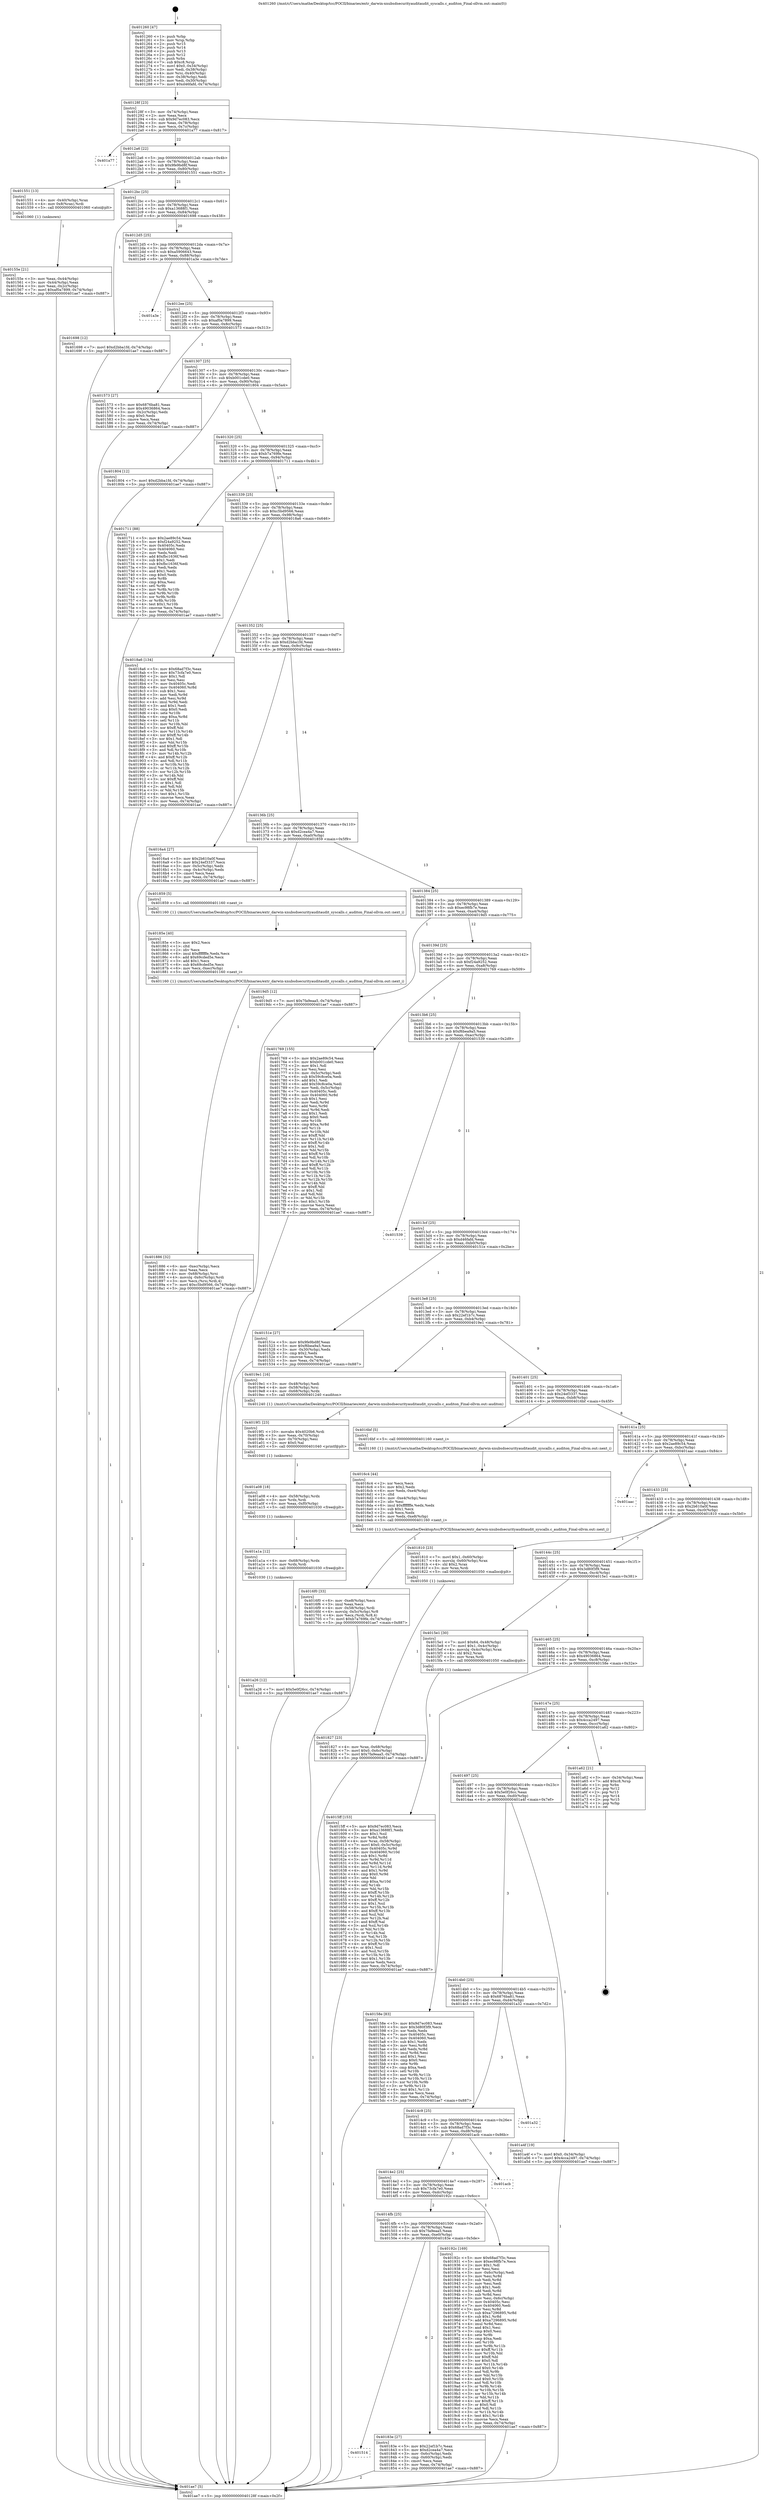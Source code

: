 digraph "0x401260" {
  label = "0x401260 (/mnt/c/Users/mathe/Desktop/tcc/POCII/binaries/extr_darwin-xnubsdsecurityauditaudit_syscalls.c_auditon_Final-ollvm.out::main(0))"
  labelloc = "t"
  node[shape=record]

  Entry [label="",width=0.3,height=0.3,shape=circle,fillcolor=black,style=filled]
  "0x40128f" [label="{
     0x40128f [23]\l
     | [instrs]\l
     &nbsp;&nbsp;0x40128f \<+3\>: mov -0x74(%rbp),%eax\l
     &nbsp;&nbsp;0x401292 \<+2\>: mov %eax,%ecx\l
     &nbsp;&nbsp;0x401294 \<+6\>: sub $0x9d7ec083,%ecx\l
     &nbsp;&nbsp;0x40129a \<+3\>: mov %eax,-0x78(%rbp)\l
     &nbsp;&nbsp;0x40129d \<+3\>: mov %ecx,-0x7c(%rbp)\l
     &nbsp;&nbsp;0x4012a0 \<+6\>: je 0000000000401a77 \<main+0x817\>\l
  }"]
  "0x401a77" [label="{
     0x401a77\l
  }", style=dashed]
  "0x4012a6" [label="{
     0x4012a6 [22]\l
     | [instrs]\l
     &nbsp;&nbsp;0x4012a6 \<+5\>: jmp 00000000004012ab \<main+0x4b\>\l
     &nbsp;&nbsp;0x4012ab \<+3\>: mov -0x78(%rbp),%eax\l
     &nbsp;&nbsp;0x4012ae \<+5\>: sub $0x9fe9bd8f,%eax\l
     &nbsp;&nbsp;0x4012b3 \<+3\>: mov %eax,-0x80(%rbp)\l
     &nbsp;&nbsp;0x4012b6 \<+6\>: je 0000000000401551 \<main+0x2f1\>\l
  }"]
  Exit [label="",width=0.3,height=0.3,shape=circle,fillcolor=black,style=filled,peripheries=2]
  "0x401551" [label="{
     0x401551 [13]\l
     | [instrs]\l
     &nbsp;&nbsp;0x401551 \<+4\>: mov -0x40(%rbp),%rax\l
     &nbsp;&nbsp;0x401555 \<+4\>: mov 0x8(%rax),%rdi\l
     &nbsp;&nbsp;0x401559 \<+5\>: call 0000000000401060 \<atoi@plt\>\l
     | [calls]\l
     &nbsp;&nbsp;0x401060 \{1\} (unknown)\l
  }"]
  "0x4012bc" [label="{
     0x4012bc [25]\l
     | [instrs]\l
     &nbsp;&nbsp;0x4012bc \<+5\>: jmp 00000000004012c1 \<main+0x61\>\l
     &nbsp;&nbsp;0x4012c1 \<+3\>: mov -0x78(%rbp),%eax\l
     &nbsp;&nbsp;0x4012c4 \<+5\>: sub $0xa13688f1,%eax\l
     &nbsp;&nbsp;0x4012c9 \<+6\>: mov %eax,-0x84(%rbp)\l
     &nbsp;&nbsp;0x4012cf \<+6\>: je 0000000000401698 \<main+0x438\>\l
  }"]
  "0x401a26" [label="{
     0x401a26 [12]\l
     | [instrs]\l
     &nbsp;&nbsp;0x401a26 \<+7\>: movl $0x5e0f26cc,-0x74(%rbp)\l
     &nbsp;&nbsp;0x401a2d \<+5\>: jmp 0000000000401ae7 \<main+0x887\>\l
  }"]
  "0x401698" [label="{
     0x401698 [12]\l
     | [instrs]\l
     &nbsp;&nbsp;0x401698 \<+7\>: movl $0xd2bba1fd,-0x74(%rbp)\l
     &nbsp;&nbsp;0x40169f \<+5\>: jmp 0000000000401ae7 \<main+0x887\>\l
  }"]
  "0x4012d5" [label="{
     0x4012d5 [25]\l
     | [instrs]\l
     &nbsp;&nbsp;0x4012d5 \<+5\>: jmp 00000000004012da \<main+0x7a\>\l
     &nbsp;&nbsp;0x4012da \<+3\>: mov -0x78(%rbp),%eax\l
     &nbsp;&nbsp;0x4012dd \<+5\>: sub $0xa5906643,%eax\l
     &nbsp;&nbsp;0x4012e2 \<+6\>: mov %eax,-0x88(%rbp)\l
     &nbsp;&nbsp;0x4012e8 \<+6\>: je 0000000000401a3e \<main+0x7de\>\l
  }"]
  "0x401a1a" [label="{
     0x401a1a [12]\l
     | [instrs]\l
     &nbsp;&nbsp;0x401a1a \<+4\>: mov -0x68(%rbp),%rdx\l
     &nbsp;&nbsp;0x401a1e \<+3\>: mov %rdx,%rdi\l
     &nbsp;&nbsp;0x401a21 \<+5\>: call 0000000000401030 \<free@plt\>\l
     | [calls]\l
     &nbsp;&nbsp;0x401030 \{1\} (unknown)\l
  }"]
  "0x401a3e" [label="{
     0x401a3e\l
  }", style=dashed]
  "0x4012ee" [label="{
     0x4012ee [25]\l
     | [instrs]\l
     &nbsp;&nbsp;0x4012ee \<+5\>: jmp 00000000004012f3 \<main+0x93\>\l
     &nbsp;&nbsp;0x4012f3 \<+3\>: mov -0x78(%rbp),%eax\l
     &nbsp;&nbsp;0x4012f6 \<+5\>: sub $0xaf0a7899,%eax\l
     &nbsp;&nbsp;0x4012fb \<+6\>: mov %eax,-0x8c(%rbp)\l
     &nbsp;&nbsp;0x401301 \<+6\>: je 0000000000401573 \<main+0x313\>\l
  }"]
  "0x401a08" [label="{
     0x401a08 [18]\l
     | [instrs]\l
     &nbsp;&nbsp;0x401a08 \<+4\>: mov -0x58(%rbp),%rdx\l
     &nbsp;&nbsp;0x401a0c \<+3\>: mov %rdx,%rdi\l
     &nbsp;&nbsp;0x401a0f \<+6\>: mov %eax,-0xf0(%rbp)\l
     &nbsp;&nbsp;0x401a15 \<+5\>: call 0000000000401030 \<free@plt\>\l
     | [calls]\l
     &nbsp;&nbsp;0x401030 \{1\} (unknown)\l
  }"]
  "0x401573" [label="{
     0x401573 [27]\l
     | [instrs]\l
     &nbsp;&nbsp;0x401573 \<+5\>: mov $0x6876ba81,%eax\l
     &nbsp;&nbsp;0x401578 \<+5\>: mov $0x49036864,%ecx\l
     &nbsp;&nbsp;0x40157d \<+3\>: mov -0x2c(%rbp),%edx\l
     &nbsp;&nbsp;0x401580 \<+3\>: cmp $0x0,%edx\l
     &nbsp;&nbsp;0x401583 \<+3\>: cmove %ecx,%eax\l
     &nbsp;&nbsp;0x401586 \<+3\>: mov %eax,-0x74(%rbp)\l
     &nbsp;&nbsp;0x401589 \<+5\>: jmp 0000000000401ae7 \<main+0x887\>\l
  }"]
  "0x401307" [label="{
     0x401307 [25]\l
     | [instrs]\l
     &nbsp;&nbsp;0x401307 \<+5\>: jmp 000000000040130c \<main+0xac\>\l
     &nbsp;&nbsp;0x40130c \<+3\>: mov -0x78(%rbp),%eax\l
     &nbsp;&nbsp;0x40130f \<+5\>: sub $0xb001cde0,%eax\l
     &nbsp;&nbsp;0x401314 \<+6\>: mov %eax,-0x90(%rbp)\l
     &nbsp;&nbsp;0x40131a \<+6\>: je 0000000000401804 \<main+0x5a4\>\l
  }"]
  "0x4019f1" [label="{
     0x4019f1 [23]\l
     | [instrs]\l
     &nbsp;&nbsp;0x4019f1 \<+10\>: movabs $0x4020b6,%rdi\l
     &nbsp;&nbsp;0x4019fb \<+3\>: mov %eax,-0x70(%rbp)\l
     &nbsp;&nbsp;0x4019fe \<+3\>: mov -0x70(%rbp),%esi\l
     &nbsp;&nbsp;0x401a01 \<+2\>: mov $0x0,%al\l
     &nbsp;&nbsp;0x401a03 \<+5\>: call 0000000000401040 \<printf@plt\>\l
     | [calls]\l
     &nbsp;&nbsp;0x401040 \{1\} (unknown)\l
  }"]
  "0x401804" [label="{
     0x401804 [12]\l
     | [instrs]\l
     &nbsp;&nbsp;0x401804 \<+7\>: movl $0xd2bba1fd,-0x74(%rbp)\l
     &nbsp;&nbsp;0x40180b \<+5\>: jmp 0000000000401ae7 \<main+0x887\>\l
  }"]
  "0x401320" [label="{
     0x401320 [25]\l
     | [instrs]\l
     &nbsp;&nbsp;0x401320 \<+5\>: jmp 0000000000401325 \<main+0xc5\>\l
     &nbsp;&nbsp;0x401325 \<+3\>: mov -0x78(%rbp),%eax\l
     &nbsp;&nbsp;0x401328 \<+5\>: sub $0xb7a769fe,%eax\l
     &nbsp;&nbsp;0x40132d \<+6\>: mov %eax,-0x94(%rbp)\l
     &nbsp;&nbsp;0x401333 \<+6\>: je 0000000000401711 \<main+0x4b1\>\l
  }"]
  "0x401886" [label="{
     0x401886 [32]\l
     | [instrs]\l
     &nbsp;&nbsp;0x401886 \<+6\>: mov -0xec(%rbp),%ecx\l
     &nbsp;&nbsp;0x40188c \<+3\>: imul %eax,%ecx\l
     &nbsp;&nbsp;0x40188f \<+4\>: mov -0x68(%rbp),%rsi\l
     &nbsp;&nbsp;0x401893 \<+4\>: movslq -0x6c(%rbp),%rdi\l
     &nbsp;&nbsp;0x401897 \<+3\>: mov %ecx,(%rsi,%rdi,4)\l
     &nbsp;&nbsp;0x40189a \<+7\>: movl $0xc5bd9566,-0x74(%rbp)\l
     &nbsp;&nbsp;0x4018a1 \<+5\>: jmp 0000000000401ae7 \<main+0x887\>\l
  }"]
  "0x401711" [label="{
     0x401711 [88]\l
     | [instrs]\l
     &nbsp;&nbsp;0x401711 \<+5\>: mov $0x2ae89c54,%eax\l
     &nbsp;&nbsp;0x401716 \<+5\>: mov $0xf24a9252,%ecx\l
     &nbsp;&nbsp;0x40171b \<+7\>: mov 0x40405c,%edx\l
     &nbsp;&nbsp;0x401722 \<+7\>: mov 0x404060,%esi\l
     &nbsp;&nbsp;0x401729 \<+2\>: mov %edx,%edi\l
     &nbsp;&nbsp;0x40172b \<+6\>: add $0xfbc1636f,%edi\l
     &nbsp;&nbsp;0x401731 \<+3\>: sub $0x1,%edi\l
     &nbsp;&nbsp;0x401734 \<+6\>: sub $0xfbc1636f,%edi\l
     &nbsp;&nbsp;0x40173a \<+3\>: imul %edi,%edx\l
     &nbsp;&nbsp;0x40173d \<+3\>: and $0x1,%edx\l
     &nbsp;&nbsp;0x401740 \<+3\>: cmp $0x0,%edx\l
     &nbsp;&nbsp;0x401743 \<+4\>: sete %r8b\l
     &nbsp;&nbsp;0x401747 \<+3\>: cmp $0xa,%esi\l
     &nbsp;&nbsp;0x40174a \<+4\>: setl %r9b\l
     &nbsp;&nbsp;0x40174e \<+3\>: mov %r8b,%r10b\l
     &nbsp;&nbsp;0x401751 \<+3\>: and %r9b,%r10b\l
     &nbsp;&nbsp;0x401754 \<+3\>: xor %r9b,%r8b\l
     &nbsp;&nbsp;0x401757 \<+3\>: or %r8b,%r10b\l
     &nbsp;&nbsp;0x40175a \<+4\>: test $0x1,%r10b\l
     &nbsp;&nbsp;0x40175e \<+3\>: cmovne %ecx,%eax\l
     &nbsp;&nbsp;0x401761 \<+3\>: mov %eax,-0x74(%rbp)\l
     &nbsp;&nbsp;0x401764 \<+5\>: jmp 0000000000401ae7 \<main+0x887\>\l
  }"]
  "0x401339" [label="{
     0x401339 [25]\l
     | [instrs]\l
     &nbsp;&nbsp;0x401339 \<+5\>: jmp 000000000040133e \<main+0xde\>\l
     &nbsp;&nbsp;0x40133e \<+3\>: mov -0x78(%rbp),%eax\l
     &nbsp;&nbsp;0x401341 \<+5\>: sub $0xc5bd9566,%eax\l
     &nbsp;&nbsp;0x401346 \<+6\>: mov %eax,-0x98(%rbp)\l
     &nbsp;&nbsp;0x40134c \<+6\>: je 00000000004018a6 \<main+0x646\>\l
  }"]
  "0x40185e" [label="{
     0x40185e [40]\l
     | [instrs]\l
     &nbsp;&nbsp;0x40185e \<+5\>: mov $0x2,%ecx\l
     &nbsp;&nbsp;0x401863 \<+1\>: cltd\l
     &nbsp;&nbsp;0x401864 \<+2\>: idiv %ecx\l
     &nbsp;&nbsp;0x401866 \<+6\>: imul $0xfffffffe,%edx,%ecx\l
     &nbsp;&nbsp;0x40186c \<+6\>: add $0x69cded5e,%ecx\l
     &nbsp;&nbsp;0x401872 \<+3\>: add $0x1,%ecx\l
     &nbsp;&nbsp;0x401875 \<+6\>: sub $0x69cded5e,%ecx\l
     &nbsp;&nbsp;0x40187b \<+6\>: mov %ecx,-0xec(%rbp)\l
     &nbsp;&nbsp;0x401881 \<+5\>: call 0000000000401160 \<next_i\>\l
     | [calls]\l
     &nbsp;&nbsp;0x401160 \{1\} (/mnt/c/Users/mathe/Desktop/tcc/POCII/binaries/extr_darwin-xnubsdsecurityauditaudit_syscalls.c_auditon_Final-ollvm.out::next_i)\l
  }"]
  "0x4018a6" [label="{
     0x4018a6 [134]\l
     | [instrs]\l
     &nbsp;&nbsp;0x4018a6 \<+5\>: mov $0x68ad7f3c,%eax\l
     &nbsp;&nbsp;0x4018ab \<+5\>: mov $0x73cfa7e0,%ecx\l
     &nbsp;&nbsp;0x4018b0 \<+2\>: mov $0x1,%dl\l
     &nbsp;&nbsp;0x4018b2 \<+2\>: xor %esi,%esi\l
     &nbsp;&nbsp;0x4018b4 \<+7\>: mov 0x40405c,%edi\l
     &nbsp;&nbsp;0x4018bb \<+8\>: mov 0x404060,%r8d\l
     &nbsp;&nbsp;0x4018c3 \<+3\>: sub $0x1,%esi\l
     &nbsp;&nbsp;0x4018c6 \<+3\>: mov %edi,%r9d\l
     &nbsp;&nbsp;0x4018c9 \<+3\>: add %esi,%r9d\l
     &nbsp;&nbsp;0x4018cc \<+4\>: imul %r9d,%edi\l
     &nbsp;&nbsp;0x4018d0 \<+3\>: and $0x1,%edi\l
     &nbsp;&nbsp;0x4018d3 \<+3\>: cmp $0x0,%edi\l
     &nbsp;&nbsp;0x4018d6 \<+4\>: sete %r10b\l
     &nbsp;&nbsp;0x4018da \<+4\>: cmp $0xa,%r8d\l
     &nbsp;&nbsp;0x4018de \<+4\>: setl %r11b\l
     &nbsp;&nbsp;0x4018e2 \<+3\>: mov %r10b,%bl\l
     &nbsp;&nbsp;0x4018e5 \<+3\>: xor $0xff,%bl\l
     &nbsp;&nbsp;0x4018e8 \<+3\>: mov %r11b,%r14b\l
     &nbsp;&nbsp;0x4018eb \<+4\>: xor $0xff,%r14b\l
     &nbsp;&nbsp;0x4018ef \<+3\>: xor $0x1,%dl\l
     &nbsp;&nbsp;0x4018f2 \<+3\>: mov %bl,%r15b\l
     &nbsp;&nbsp;0x4018f5 \<+4\>: and $0xff,%r15b\l
     &nbsp;&nbsp;0x4018f9 \<+3\>: and %dl,%r10b\l
     &nbsp;&nbsp;0x4018fc \<+3\>: mov %r14b,%r12b\l
     &nbsp;&nbsp;0x4018ff \<+4\>: and $0xff,%r12b\l
     &nbsp;&nbsp;0x401903 \<+3\>: and %dl,%r11b\l
     &nbsp;&nbsp;0x401906 \<+3\>: or %r10b,%r15b\l
     &nbsp;&nbsp;0x401909 \<+3\>: or %r11b,%r12b\l
     &nbsp;&nbsp;0x40190c \<+3\>: xor %r12b,%r15b\l
     &nbsp;&nbsp;0x40190f \<+3\>: or %r14b,%bl\l
     &nbsp;&nbsp;0x401912 \<+3\>: xor $0xff,%bl\l
     &nbsp;&nbsp;0x401915 \<+3\>: or $0x1,%dl\l
     &nbsp;&nbsp;0x401918 \<+2\>: and %dl,%bl\l
     &nbsp;&nbsp;0x40191a \<+3\>: or %bl,%r15b\l
     &nbsp;&nbsp;0x40191d \<+4\>: test $0x1,%r15b\l
     &nbsp;&nbsp;0x401921 \<+3\>: cmovne %ecx,%eax\l
     &nbsp;&nbsp;0x401924 \<+3\>: mov %eax,-0x74(%rbp)\l
     &nbsp;&nbsp;0x401927 \<+5\>: jmp 0000000000401ae7 \<main+0x887\>\l
  }"]
  "0x401352" [label="{
     0x401352 [25]\l
     | [instrs]\l
     &nbsp;&nbsp;0x401352 \<+5\>: jmp 0000000000401357 \<main+0xf7\>\l
     &nbsp;&nbsp;0x401357 \<+3\>: mov -0x78(%rbp),%eax\l
     &nbsp;&nbsp;0x40135a \<+5\>: sub $0xd2bba1fd,%eax\l
     &nbsp;&nbsp;0x40135f \<+6\>: mov %eax,-0x9c(%rbp)\l
     &nbsp;&nbsp;0x401365 \<+6\>: je 00000000004016a4 \<main+0x444\>\l
  }"]
  "0x401514" [label="{
     0x401514\l
  }", style=dashed]
  "0x4016a4" [label="{
     0x4016a4 [27]\l
     | [instrs]\l
     &nbsp;&nbsp;0x4016a4 \<+5\>: mov $0x2b610a0f,%eax\l
     &nbsp;&nbsp;0x4016a9 \<+5\>: mov $0x24ef3337,%ecx\l
     &nbsp;&nbsp;0x4016ae \<+3\>: mov -0x5c(%rbp),%edx\l
     &nbsp;&nbsp;0x4016b1 \<+3\>: cmp -0x4c(%rbp),%edx\l
     &nbsp;&nbsp;0x4016b4 \<+3\>: cmovl %ecx,%eax\l
     &nbsp;&nbsp;0x4016b7 \<+3\>: mov %eax,-0x74(%rbp)\l
     &nbsp;&nbsp;0x4016ba \<+5\>: jmp 0000000000401ae7 \<main+0x887\>\l
  }"]
  "0x40136b" [label="{
     0x40136b [25]\l
     | [instrs]\l
     &nbsp;&nbsp;0x40136b \<+5\>: jmp 0000000000401370 \<main+0x110\>\l
     &nbsp;&nbsp;0x401370 \<+3\>: mov -0x78(%rbp),%eax\l
     &nbsp;&nbsp;0x401373 \<+5\>: sub $0xd2cea4a7,%eax\l
     &nbsp;&nbsp;0x401378 \<+6\>: mov %eax,-0xa0(%rbp)\l
     &nbsp;&nbsp;0x40137e \<+6\>: je 0000000000401859 \<main+0x5f9\>\l
  }"]
  "0x40183e" [label="{
     0x40183e [27]\l
     | [instrs]\l
     &nbsp;&nbsp;0x40183e \<+5\>: mov $0x22ef1b7c,%eax\l
     &nbsp;&nbsp;0x401843 \<+5\>: mov $0xd2cea4a7,%ecx\l
     &nbsp;&nbsp;0x401848 \<+3\>: mov -0x6c(%rbp),%edx\l
     &nbsp;&nbsp;0x40184b \<+3\>: cmp -0x60(%rbp),%edx\l
     &nbsp;&nbsp;0x40184e \<+3\>: cmovl %ecx,%eax\l
     &nbsp;&nbsp;0x401851 \<+3\>: mov %eax,-0x74(%rbp)\l
     &nbsp;&nbsp;0x401854 \<+5\>: jmp 0000000000401ae7 \<main+0x887\>\l
  }"]
  "0x401859" [label="{
     0x401859 [5]\l
     | [instrs]\l
     &nbsp;&nbsp;0x401859 \<+5\>: call 0000000000401160 \<next_i\>\l
     | [calls]\l
     &nbsp;&nbsp;0x401160 \{1\} (/mnt/c/Users/mathe/Desktop/tcc/POCII/binaries/extr_darwin-xnubsdsecurityauditaudit_syscalls.c_auditon_Final-ollvm.out::next_i)\l
  }"]
  "0x401384" [label="{
     0x401384 [25]\l
     | [instrs]\l
     &nbsp;&nbsp;0x401384 \<+5\>: jmp 0000000000401389 \<main+0x129\>\l
     &nbsp;&nbsp;0x401389 \<+3\>: mov -0x78(%rbp),%eax\l
     &nbsp;&nbsp;0x40138c \<+5\>: sub $0xec98fb7e,%eax\l
     &nbsp;&nbsp;0x401391 \<+6\>: mov %eax,-0xa4(%rbp)\l
     &nbsp;&nbsp;0x401397 \<+6\>: je 00000000004019d5 \<main+0x775\>\l
  }"]
  "0x4014fb" [label="{
     0x4014fb [25]\l
     | [instrs]\l
     &nbsp;&nbsp;0x4014fb \<+5\>: jmp 0000000000401500 \<main+0x2a0\>\l
     &nbsp;&nbsp;0x401500 \<+3\>: mov -0x78(%rbp),%eax\l
     &nbsp;&nbsp;0x401503 \<+5\>: sub $0x7fa9eaa5,%eax\l
     &nbsp;&nbsp;0x401508 \<+6\>: mov %eax,-0xe0(%rbp)\l
     &nbsp;&nbsp;0x40150e \<+6\>: je 000000000040183e \<main+0x5de\>\l
  }"]
  "0x4019d5" [label="{
     0x4019d5 [12]\l
     | [instrs]\l
     &nbsp;&nbsp;0x4019d5 \<+7\>: movl $0x7fa9eaa5,-0x74(%rbp)\l
     &nbsp;&nbsp;0x4019dc \<+5\>: jmp 0000000000401ae7 \<main+0x887\>\l
  }"]
  "0x40139d" [label="{
     0x40139d [25]\l
     | [instrs]\l
     &nbsp;&nbsp;0x40139d \<+5\>: jmp 00000000004013a2 \<main+0x142\>\l
     &nbsp;&nbsp;0x4013a2 \<+3\>: mov -0x78(%rbp),%eax\l
     &nbsp;&nbsp;0x4013a5 \<+5\>: sub $0xf24a9252,%eax\l
     &nbsp;&nbsp;0x4013aa \<+6\>: mov %eax,-0xa8(%rbp)\l
     &nbsp;&nbsp;0x4013b0 \<+6\>: je 0000000000401769 \<main+0x509\>\l
  }"]
  "0x40192c" [label="{
     0x40192c [169]\l
     | [instrs]\l
     &nbsp;&nbsp;0x40192c \<+5\>: mov $0x68ad7f3c,%eax\l
     &nbsp;&nbsp;0x401931 \<+5\>: mov $0xec98fb7e,%ecx\l
     &nbsp;&nbsp;0x401936 \<+2\>: mov $0x1,%dl\l
     &nbsp;&nbsp;0x401938 \<+2\>: xor %esi,%esi\l
     &nbsp;&nbsp;0x40193a \<+3\>: mov -0x6c(%rbp),%edi\l
     &nbsp;&nbsp;0x40193d \<+3\>: mov %esi,%r8d\l
     &nbsp;&nbsp;0x401940 \<+3\>: sub %edi,%r8d\l
     &nbsp;&nbsp;0x401943 \<+2\>: mov %esi,%edi\l
     &nbsp;&nbsp;0x401945 \<+3\>: sub $0x1,%edi\l
     &nbsp;&nbsp;0x401948 \<+3\>: add %edi,%r8d\l
     &nbsp;&nbsp;0x40194b \<+3\>: sub %r8d,%esi\l
     &nbsp;&nbsp;0x40194e \<+3\>: mov %esi,-0x6c(%rbp)\l
     &nbsp;&nbsp;0x401951 \<+7\>: mov 0x40405c,%esi\l
     &nbsp;&nbsp;0x401958 \<+7\>: mov 0x404060,%edi\l
     &nbsp;&nbsp;0x40195f \<+3\>: mov %esi,%r8d\l
     &nbsp;&nbsp;0x401962 \<+7\>: sub $0xa7296895,%r8d\l
     &nbsp;&nbsp;0x401969 \<+4\>: sub $0x1,%r8d\l
     &nbsp;&nbsp;0x40196d \<+7\>: add $0xa7296895,%r8d\l
     &nbsp;&nbsp;0x401974 \<+4\>: imul %r8d,%esi\l
     &nbsp;&nbsp;0x401978 \<+3\>: and $0x1,%esi\l
     &nbsp;&nbsp;0x40197b \<+3\>: cmp $0x0,%esi\l
     &nbsp;&nbsp;0x40197e \<+4\>: sete %r9b\l
     &nbsp;&nbsp;0x401982 \<+3\>: cmp $0xa,%edi\l
     &nbsp;&nbsp;0x401985 \<+4\>: setl %r10b\l
     &nbsp;&nbsp;0x401989 \<+3\>: mov %r9b,%r11b\l
     &nbsp;&nbsp;0x40198c \<+4\>: xor $0xff,%r11b\l
     &nbsp;&nbsp;0x401990 \<+3\>: mov %r10b,%bl\l
     &nbsp;&nbsp;0x401993 \<+3\>: xor $0xff,%bl\l
     &nbsp;&nbsp;0x401996 \<+3\>: xor $0x0,%dl\l
     &nbsp;&nbsp;0x401999 \<+3\>: mov %r11b,%r14b\l
     &nbsp;&nbsp;0x40199c \<+4\>: and $0x0,%r14b\l
     &nbsp;&nbsp;0x4019a0 \<+3\>: and %dl,%r9b\l
     &nbsp;&nbsp;0x4019a3 \<+3\>: mov %bl,%r15b\l
     &nbsp;&nbsp;0x4019a6 \<+4\>: and $0x0,%r15b\l
     &nbsp;&nbsp;0x4019aa \<+3\>: and %dl,%r10b\l
     &nbsp;&nbsp;0x4019ad \<+3\>: or %r9b,%r14b\l
     &nbsp;&nbsp;0x4019b0 \<+3\>: or %r10b,%r15b\l
     &nbsp;&nbsp;0x4019b3 \<+3\>: xor %r15b,%r14b\l
     &nbsp;&nbsp;0x4019b6 \<+3\>: or %bl,%r11b\l
     &nbsp;&nbsp;0x4019b9 \<+4\>: xor $0xff,%r11b\l
     &nbsp;&nbsp;0x4019bd \<+3\>: or $0x0,%dl\l
     &nbsp;&nbsp;0x4019c0 \<+3\>: and %dl,%r11b\l
     &nbsp;&nbsp;0x4019c3 \<+3\>: or %r11b,%r14b\l
     &nbsp;&nbsp;0x4019c6 \<+4\>: test $0x1,%r14b\l
     &nbsp;&nbsp;0x4019ca \<+3\>: cmovne %ecx,%eax\l
     &nbsp;&nbsp;0x4019cd \<+3\>: mov %eax,-0x74(%rbp)\l
     &nbsp;&nbsp;0x4019d0 \<+5\>: jmp 0000000000401ae7 \<main+0x887\>\l
  }"]
  "0x401769" [label="{
     0x401769 [155]\l
     | [instrs]\l
     &nbsp;&nbsp;0x401769 \<+5\>: mov $0x2ae89c54,%eax\l
     &nbsp;&nbsp;0x40176e \<+5\>: mov $0xb001cde0,%ecx\l
     &nbsp;&nbsp;0x401773 \<+2\>: mov $0x1,%dl\l
     &nbsp;&nbsp;0x401775 \<+2\>: xor %esi,%esi\l
     &nbsp;&nbsp;0x401777 \<+3\>: mov -0x5c(%rbp),%edi\l
     &nbsp;&nbsp;0x40177a \<+6\>: sub $0x59c8ce0a,%edi\l
     &nbsp;&nbsp;0x401780 \<+3\>: add $0x1,%edi\l
     &nbsp;&nbsp;0x401783 \<+6\>: add $0x59c8ce0a,%edi\l
     &nbsp;&nbsp;0x401789 \<+3\>: mov %edi,-0x5c(%rbp)\l
     &nbsp;&nbsp;0x40178c \<+7\>: mov 0x40405c,%edi\l
     &nbsp;&nbsp;0x401793 \<+8\>: mov 0x404060,%r8d\l
     &nbsp;&nbsp;0x40179b \<+3\>: sub $0x1,%esi\l
     &nbsp;&nbsp;0x40179e \<+3\>: mov %edi,%r9d\l
     &nbsp;&nbsp;0x4017a1 \<+3\>: add %esi,%r9d\l
     &nbsp;&nbsp;0x4017a4 \<+4\>: imul %r9d,%edi\l
     &nbsp;&nbsp;0x4017a8 \<+3\>: and $0x1,%edi\l
     &nbsp;&nbsp;0x4017ab \<+3\>: cmp $0x0,%edi\l
     &nbsp;&nbsp;0x4017ae \<+4\>: sete %r10b\l
     &nbsp;&nbsp;0x4017b2 \<+4\>: cmp $0xa,%r8d\l
     &nbsp;&nbsp;0x4017b6 \<+4\>: setl %r11b\l
     &nbsp;&nbsp;0x4017ba \<+3\>: mov %r10b,%bl\l
     &nbsp;&nbsp;0x4017bd \<+3\>: xor $0xff,%bl\l
     &nbsp;&nbsp;0x4017c0 \<+3\>: mov %r11b,%r14b\l
     &nbsp;&nbsp;0x4017c3 \<+4\>: xor $0xff,%r14b\l
     &nbsp;&nbsp;0x4017c7 \<+3\>: xor $0x1,%dl\l
     &nbsp;&nbsp;0x4017ca \<+3\>: mov %bl,%r15b\l
     &nbsp;&nbsp;0x4017cd \<+4\>: and $0xff,%r15b\l
     &nbsp;&nbsp;0x4017d1 \<+3\>: and %dl,%r10b\l
     &nbsp;&nbsp;0x4017d4 \<+3\>: mov %r14b,%r12b\l
     &nbsp;&nbsp;0x4017d7 \<+4\>: and $0xff,%r12b\l
     &nbsp;&nbsp;0x4017db \<+3\>: and %dl,%r11b\l
     &nbsp;&nbsp;0x4017de \<+3\>: or %r10b,%r15b\l
     &nbsp;&nbsp;0x4017e1 \<+3\>: or %r11b,%r12b\l
     &nbsp;&nbsp;0x4017e4 \<+3\>: xor %r12b,%r15b\l
     &nbsp;&nbsp;0x4017e7 \<+3\>: or %r14b,%bl\l
     &nbsp;&nbsp;0x4017ea \<+3\>: xor $0xff,%bl\l
     &nbsp;&nbsp;0x4017ed \<+3\>: or $0x1,%dl\l
     &nbsp;&nbsp;0x4017f0 \<+2\>: and %dl,%bl\l
     &nbsp;&nbsp;0x4017f2 \<+3\>: or %bl,%r15b\l
     &nbsp;&nbsp;0x4017f5 \<+4\>: test $0x1,%r15b\l
     &nbsp;&nbsp;0x4017f9 \<+3\>: cmovne %ecx,%eax\l
     &nbsp;&nbsp;0x4017fc \<+3\>: mov %eax,-0x74(%rbp)\l
     &nbsp;&nbsp;0x4017ff \<+5\>: jmp 0000000000401ae7 \<main+0x887\>\l
  }"]
  "0x4013b6" [label="{
     0x4013b6 [25]\l
     | [instrs]\l
     &nbsp;&nbsp;0x4013b6 \<+5\>: jmp 00000000004013bb \<main+0x15b\>\l
     &nbsp;&nbsp;0x4013bb \<+3\>: mov -0x78(%rbp),%eax\l
     &nbsp;&nbsp;0x4013be \<+5\>: sub $0xf6bea9a5,%eax\l
     &nbsp;&nbsp;0x4013c3 \<+6\>: mov %eax,-0xac(%rbp)\l
     &nbsp;&nbsp;0x4013c9 \<+6\>: je 0000000000401539 \<main+0x2d9\>\l
  }"]
  "0x4014e2" [label="{
     0x4014e2 [25]\l
     | [instrs]\l
     &nbsp;&nbsp;0x4014e2 \<+5\>: jmp 00000000004014e7 \<main+0x287\>\l
     &nbsp;&nbsp;0x4014e7 \<+3\>: mov -0x78(%rbp),%eax\l
     &nbsp;&nbsp;0x4014ea \<+5\>: sub $0x73cfa7e0,%eax\l
     &nbsp;&nbsp;0x4014ef \<+6\>: mov %eax,-0xdc(%rbp)\l
     &nbsp;&nbsp;0x4014f5 \<+6\>: je 000000000040192c \<main+0x6cc\>\l
  }"]
  "0x401539" [label="{
     0x401539\l
  }", style=dashed]
  "0x4013cf" [label="{
     0x4013cf [25]\l
     | [instrs]\l
     &nbsp;&nbsp;0x4013cf \<+5\>: jmp 00000000004013d4 \<main+0x174\>\l
     &nbsp;&nbsp;0x4013d4 \<+3\>: mov -0x78(%rbp),%eax\l
     &nbsp;&nbsp;0x4013d7 \<+5\>: sub $0xd46fafd,%eax\l
     &nbsp;&nbsp;0x4013dc \<+6\>: mov %eax,-0xb0(%rbp)\l
     &nbsp;&nbsp;0x4013e2 \<+6\>: je 000000000040151e \<main+0x2be\>\l
  }"]
  "0x401acb" [label="{
     0x401acb\l
  }", style=dashed]
  "0x40151e" [label="{
     0x40151e [27]\l
     | [instrs]\l
     &nbsp;&nbsp;0x40151e \<+5\>: mov $0x9fe9bd8f,%eax\l
     &nbsp;&nbsp;0x401523 \<+5\>: mov $0xf6bea9a5,%ecx\l
     &nbsp;&nbsp;0x401528 \<+3\>: mov -0x30(%rbp),%edx\l
     &nbsp;&nbsp;0x40152b \<+3\>: cmp $0x2,%edx\l
     &nbsp;&nbsp;0x40152e \<+3\>: cmovne %ecx,%eax\l
     &nbsp;&nbsp;0x401531 \<+3\>: mov %eax,-0x74(%rbp)\l
     &nbsp;&nbsp;0x401534 \<+5\>: jmp 0000000000401ae7 \<main+0x887\>\l
  }"]
  "0x4013e8" [label="{
     0x4013e8 [25]\l
     | [instrs]\l
     &nbsp;&nbsp;0x4013e8 \<+5\>: jmp 00000000004013ed \<main+0x18d\>\l
     &nbsp;&nbsp;0x4013ed \<+3\>: mov -0x78(%rbp),%eax\l
     &nbsp;&nbsp;0x4013f0 \<+5\>: sub $0x22ef1b7c,%eax\l
     &nbsp;&nbsp;0x4013f5 \<+6\>: mov %eax,-0xb4(%rbp)\l
     &nbsp;&nbsp;0x4013fb \<+6\>: je 00000000004019e1 \<main+0x781\>\l
  }"]
  "0x401ae7" [label="{
     0x401ae7 [5]\l
     | [instrs]\l
     &nbsp;&nbsp;0x401ae7 \<+5\>: jmp 000000000040128f \<main+0x2f\>\l
  }"]
  "0x401260" [label="{
     0x401260 [47]\l
     | [instrs]\l
     &nbsp;&nbsp;0x401260 \<+1\>: push %rbp\l
     &nbsp;&nbsp;0x401261 \<+3\>: mov %rsp,%rbp\l
     &nbsp;&nbsp;0x401264 \<+2\>: push %r15\l
     &nbsp;&nbsp;0x401266 \<+2\>: push %r14\l
     &nbsp;&nbsp;0x401268 \<+2\>: push %r13\l
     &nbsp;&nbsp;0x40126a \<+2\>: push %r12\l
     &nbsp;&nbsp;0x40126c \<+1\>: push %rbx\l
     &nbsp;&nbsp;0x40126d \<+7\>: sub $0xc8,%rsp\l
     &nbsp;&nbsp;0x401274 \<+7\>: movl $0x0,-0x34(%rbp)\l
     &nbsp;&nbsp;0x40127b \<+3\>: mov %edi,-0x38(%rbp)\l
     &nbsp;&nbsp;0x40127e \<+4\>: mov %rsi,-0x40(%rbp)\l
     &nbsp;&nbsp;0x401282 \<+3\>: mov -0x38(%rbp),%edi\l
     &nbsp;&nbsp;0x401285 \<+3\>: mov %edi,-0x30(%rbp)\l
     &nbsp;&nbsp;0x401288 \<+7\>: movl $0xd46fafd,-0x74(%rbp)\l
  }"]
  "0x40155e" [label="{
     0x40155e [21]\l
     | [instrs]\l
     &nbsp;&nbsp;0x40155e \<+3\>: mov %eax,-0x44(%rbp)\l
     &nbsp;&nbsp;0x401561 \<+3\>: mov -0x44(%rbp),%eax\l
     &nbsp;&nbsp;0x401564 \<+3\>: mov %eax,-0x2c(%rbp)\l
     &nbsp;&nbsp;0x401567 \<+7\>: movl $0xaf0a7899,-0x74(%rbp)\l
     &nbsp;&nbsp;0x40156e \<+5\>: jmp 0000000000401ae7 \<main+0x887\>\l
  }"]
  "0x4014c9" [label="{
     0x4014c9 [25]\l
     | [instrs]\l
     &nbsp;&nbsp;0x4014c9 \<+5\>: jmp 00000000004014ce \<main+0x26e\>\l
     &nbsp;&nbsp;0x4014ce \<+3\>: mov -0x78(%rbp),%eax\l
     &nbsp;&nbsp;0x4014d1 \<+5\>: sub $0x68ad7f3c,%eax\l
     &nbsp;&nbsp;0x4014d6 \<+6\>: mov %eax,-0xd8(%rbp)\l
     &nbsp;&nbsp;0x4014dc \<+6\>: je 0000000000401acb \<main+0x86b\>\l
  }"]
  "0x4019e1" [label="{
     0x4019e1 [16]\l
     | [instrs]\l
     &nbsp;&nbsp;0x4019e1 \<+3\>: mov -0x48(%rbp),%edi\l
     &nbsp;&nbsp;0x4019e4 \<+4\>: mov -0x58(%rbp),%rsi\l
     &nbsp;&nbsp;0x4019e8 \<+4\>: mov -0x68(%rbp),%rdx\l
     &nbsp;&nbsp;0x4019ec \<+5\>: call 0000000000401240 \<auditon\>\l
     | [calls]\l
     &nbsp;&nbsp;0x401240 \{1\} (/mnt/c/Users/mathe/Desktop/tcc/POCII/binaries/extr_darwin-xnubsdsecurityauditaudit_syscalls.c_auditon_Final-ollvm.out::auditon)\l
  }"]
  "0x401401" [label="{
     0x401401 [25]\l
     | [instrs]\l
     &nbsp;&nbsp;0x401401 \<+5\>: jmp 0000000000401406 \<main+0x1a6\>\l
     &nbsp;&nbsp;0x401406 \<+3\>: mov -0x78(%rbp),%eax\l
     &nbsp;&nbsp;0x401409 \<+5\>: sub $0x24ef3337,%eax\l
     &nbsp;&nbsp;0x40140e \<+6\>: mov %eax,-0xb8(%rbp)\l
     &nbsp;&nbsp;0x401414 \<+6\>: je 00000000004016bf \<main+0x45f\>\l
  }"]
  "0x401a32" [label="{
     0x401a32\l
  }", style=dashed]
  "0x4016bf" [label="{
     0x4016bf [5]\l
     | [instrs]\l
     &nbsp;&nbsp;0x4016bf \<+5\>: call 0000000000401160 \<next_i\>\l
     | [calls]\l
     &nbsp;&nbsp;0x401160 \{1\} (/mnt/c/Users/mathe/Desktop/tcc/POCII/binaries/extr_darwin-xnubsdsecurityauditaudit_syscalls.c_auditon_Final-ollvm.out::next_i)\l
  }"]
  "0x40141a" [label="{
     0x40141a [25]\l
     | [instrs]\l
     &nbsp;&nbsp;0x40141a \<+5\>: jmp 000000000040141f \<main+0x1bf\>\l
     &nbsp;&nbsp;0x40141f \<+3\>: mov -0x78(%rbp),%eax\l
     &nbsp;&nbsp;0x401422 \<+5\>: sub $0x2ae89c54,%eax\l
     &nbsp;&nbsp;0x401427 \<+6\>: mov %eax,-0xbc(%rbp)\l
     &nbsp;&nbsp;0x40142d \<+6\>: je 0000000000401aac \<main+0x84c\>\l
  }"]
  "0x4014b0" [label="{
     0x4014b0 [25]\l
     | [instrs]\l
     &nbsp;&nbsp;0x4014b0 \<+5\>: jmp 00000000004014b5 \<main+0x255\>\l
     &nbsp;&nbsp;0x4014b5 \<+3\>: mov -0x78(%rbp),%eax\l
     &nbsp;&nbsp;0x4014b8 \<+5\>: sub $0x6876ba81,%eax\l
     &nbsp;&nbsp;0x4014bd \<+6\>: mov %eax,-0xd4(%rbp)\l
     &nbsp;&nbsp;0x4014c3 \<+6\>: je 0000000000401a32 \<main+0x7d2\>\l
  }"]
  "0x401aac" [label="{
     0x401aac\l
  }", style=dashed]
  "0x401433" [label="{
     0x401433 [25]\l
     | [instrs]\l
     &nbsp;&nbsp;0x401433 \<+5\>: jmp 0000000000401438 \<main+0x1d8\>\l
     &nbsp;&nbsp;0x401438 \<+3\>: mov -0x78(%rbp),%eax\l
     &nbsp;&nbsp;0x40143b \<+5\>: sub $0x2b610a0f,%eax\l
     &nbsp;&nbsp;0x401440 \<+6\>: mov %eax,-0xc0(%rbp)\l
     &nbsp;&nbsp;0x401446 \<+6\>: je 0000000000401810 \<main+0x5b0\>\l
  }"]
  "0x401a4f" [label="{
     0x401a4f [19]\l
     | [instrs]\l
     &nbsp;&nbsp;0x401a4f \<+7\>: movl $0x0,-0x34(%rbp)\l
     &nbsp;&nbsp;0x401a56 \<+7\>: movl $0x4cca2497,-0x74(%rbp)\l
     &nbsp;&nbsp;0x401a5d \<+5\>: jmp 0000000000401ae7 \<main+0x887\>\l
  }"]
  "0x401810" [label="{
     0x401810 [23]\l
     | [instrs]\l
     &nbsp;&nbsp;0x401810 \<+7\>: movl $0x1,-0x60(%rbp)\l
     &nbsp;&nbsp;0x401817 \<+4\>: movslq -0x60(%rbp),%rax\l
     &nbsp;&nbsp;0x40181b \<+4\>: shl $0x2,%rax\l
     &nbsp;&nbsp;0x40181f \<+3\>: mov %rax,%rdi\l
     &nbsp;&nbsp;0x401822 \<+5\>: call 0000000000401050 \<malloc@plt\>\l
     | [calls]\l
     &nbsp;&nbsp;0x401050 \{1\} (unknown)\l
  }"]
  "0x40144c" [label="{
     0x40144c [25]\l
     | [instrs]\l
     &nbsp;&nbsp;0x40144c \<+5\>: jmp 0000000000401451 \<main+0x1f1\>\l
     &nbsp;&nbsp;0x401451 \<+3\>: mov -0x78(%rbp),%eax\l
     &nbsp;&nbsp;0x401454 \<+5\>: sub $0x3d80f3f9,%eax\l
     &nbsp;&nbsp;0x401459 \<+6\>: mov %eax,-0xc4(%rbp)\l
     &nbsp;&nbsp;0x40145f \<+6\>: je 00000000004015e1 \<main+0x381\>\l
  }"]
  "0x401497" [label="{
     0x401497 [25]\l
     | [instrs]\l
     &nbsp;&nbsp;0x401497 \<+5\>: jmp 000000000040149c \<main+0x23c\>\l
     &nbsp;&nbsp;0x40149c \<+3\>: mov -0x78(%rbp),%eax\l
     &nbsp;&nbsp;0x40149f \<+5\>: sub $0x5e0f26cc,%eax\l
     &nbsp;&nbsp;0x4014a4 \<+6\>: mov %eax,-0xd0(%rbp)\l
     &nbsp;&nbsp;0x4014aa \<+6\>: je 0000000000401a4f \<main+0x7ef\>\l
  }"]
  "0x4015e1" [label="{
     0x4015e1 [30]\l
     | [instrs]\l
     &nbsp;&nbsp;0x4015e1 \<+7\>: movl $0x64,-0x48(%rbp)\l
     &nbsp;&nbsp;0x4015e8 \<+7\>: movl $0x1,-0x4c(%rbp)\l
     &nbsp;&nbsp;0x4015ef \<+4\>: movslq -0x4c(%rbp),%rax\l
     &nbsp;&nbsp;0x4015f3 \<+4\>: shl $0x2,%rax\l
     &nbsp;&nbsp;0x4015f7 \<+3\>: mov %rax,%rdi\l
     &nbsp;&nbsp;0x4015fa \<+5\>: call 0000000000401050 \<malloc@plt\>\l
     | [calls]\l
     &nbsp;&nbsp;0x401050 \{1\} (unknown)\l
  }"]
  "0x401465" [label="{
     0x401465 [25]\l
     | [instrs]\l
     &nbsp;&nbsp;0x401465 \<+5\>: jmp 000000000040146a \<main+0x20a\>\l
     &nbsp;&nbsp;0x40146a \<+3\>: mov -0x78(%rbp),%eax\l
     &nbsp;&nbsp;0x40146d \<+5\>: sub $0x49036864,%eax\l
     &nbsp;&nbsp;0x401472 \<+6\>: mov %eax,-0xc8(%rbp)\l
     &nbsp;&nbsp;0x401478 \<+6\>: je 000000000040158e \<main+0x32e\>\l
  }"]
  "0x401a62" [label="{
     0x401a62 [21]\l
     | [instrs]\l
     &nbsp;&nbsp;0x401a62 \<+3\>: mov -0x34(%rbp),%eax\l
     &nbsp;&nbsp;0x401a65 \<+7\>: add $0xc8,%rsp\l
     &nbsp;&nbsp;0x401a6c \<+1\>: pop %rbx\l
     &nbsp;&nbsp;0x401a6d \<+2\>: pop %r12\l
     &nbsp;&nbsp;0x401a6f \<+2\>: pop %r13\l
     &nbsp;&nbsp;0x401a71 \<+2\>: pop %r14\l
     &nbsp;&nbsp;0x401a73 \<+2\>: pop %r15\l
     &nbsp;&nbsp;0x401a75 \<+1\>: pop %rbp\l
     &nbsp;&nbsp;0x401a76 \<+1\>: ret\l
  }"]
  "0x40158e" [label="{
     0x40158e [83]\l
     | [instrs]\l
     &nbsp;&nbsp;0x40158e \<+5\>: mov $0x9d7ec083,%eax\l
     &nbsp;&nbsp;0x401593 \<+5\>: mov $0x3d80f3f9,%ecx\l
     &nbsp;&nbsp;0x401598 \<+2\>: xor %edx,%edx\l
     &nbsp;&nbsp;0x40159a \<+7\>: mov 0x40405c,%esi\l
     &nbsp;&nbsp;0x4015a1 \<+7\>: mov 0x404060,%edi\l
     &nbsp;&nbsp;0x4015a8 \<+3\>: sub $0x1,%edx\l
     &nbsp;&nbsp;0x4015ab \<+3\>: mov %esi,%r8d\l
     &nbsp;&nbsp;0x4015ae \<+3\>: add %edx,%r8d\l
     &nbsp;&nbsp;0x4015b1 \<+4\>: imul %r8d,%esi\l
     &nbsp;&nbsp;0x4015b5 \<+3\>: and $0x1,%esi\l
     &nbsp;&nbsp;0x4015b8 \<+3\>: cmp $0x0,%esi\l
     &nbsp;&nbsp;0x4015bb \<+4\>: sete %r9b\l
     &nbsp;&nbsp;0x4015bf \<+3\>: cmp $0xa,%edi\l
     &nbsp;&nbsp;0x4015c2 \<+4\>: setl %r10b\l
     &nbsp;&nbsp;0x4015c6 \<+3\>: mov %r9b,%r11b\l
     &nbsp;&nbsp;0x4015c9 \<+3\>: and %r10b,%r11b\l
     &nbsp;&nbsp;0x4015cc \<+3\>: xor %r10b,%r9b\l
     &nbsp;&nbsp;0x4015cf \<+3\>: or %r9b,%r11b\l
     &nbsp;&nbsp;0x4015d2 \<+4\>: test $0x1,%r11b\l
     &nbsp;&nbsp;0x4015d6 \<+3\>: cmovne %ecx,%eax\l
     &nbsp;&nbsp;0x4015d9 \<+3\>: mov %eax,-0x74(%rbp)\l
     &nbsp;&nbsp;0x4015dc \<+5\>: jmp 0000000000401ae7 \<main+0x887\>\l
  }"]
  "0x40147e" [label="{
     0x40147e [25]\l
     | [instrs]\l
     &nbsp;&nbsp;0x40147e \<+5\>: jmp 0000000000401483 \<main+0x223\>\l
     &nbsp;&nbsp;0x401483 \<+3\>: mov -0x78(%rbp),%eax\l
     &nbsp;&nbsp;0x401486 \<+5\>: sub $0x4cca2497,%eax\l
     &nbsp;&nbsp;0x40148b \<+6\>: mov %eax,-0xcc(%rbp)\l
     &nbsp;&nbsp;0x401491 \<+6\>: je 0000000000401a62 \<main+0x802\>\l
  }"]
  "0x4015ff" [label="{
     0x4015ff [153]\l
     | [instrs]\l
     &nbsp;&nbsp;0x4015ff \<+5\>: mov $0x9d7ec083,%ecx\l
     &nbsp;&nbsp;0x401604 \<+5\>: mov $0xa13688f1,%edx\l
     &nbsp;&nbsp;0x401609 \<+3\>: mov $0x1,%sil\l
     &nbsp;&nbsp;0x40160c \<+3\>: xor %r8d,%r8d\l
     &nbsp;&nbsp;0x40160f \<+4\>: mov %rax,-0x58(%rbp)\l
     &nbsp;&nbsp;0x401613 \<+7\>: movl $0x0,-0x5c(%rbp)\l
     &nbsp;&nbsp;0x40161a \<+8\>: mov 0x40405c,%r9d\l
     &nbsp;&nbsp;0x401622 \<+8\>: mov 0x404060,%r10d\l
     &nbsp;&nbsp;0x40162a \<+4\>: sub $0x1,%r8d\l
     &nbsp;&nbsp;0x40162e \<+3\>: mov %r9d,%r11d\l
     &nbsp;&nbsp;0x401631 \<+3\>: add %r8d,%r11d\l
     &nbsp;&nbsp;0x401634 \<+4\>: imul %r11d,%r9d\l
     &nbsp;&nbsp;0x401638 \<+4\>: and $0x1,%r9d\l
     &nbsp;&nbsp;0x40163c \<+4\>: cmp $0x0,%r9d\l
     &nbsp;&nbsp;0x401640 \<+3\>: sete %bl\l
     &nbsp;&nbsp;0x401643 \<+4\>: cmp $0xa,%r10d\l
     &nbsp;&nbsp;0x401647 \<+4\>: setl %r14b\l
     &nbsp;&nbsp;0x40164b \<+3\>: mov %bl,%r15b\l
     &nbsp;&nbsp;0x40164e \<+4\>: xor $0xff,%r15b\l
     &nbsp;&nbsp;0x401652 \<+3\>: mov %r14b,%r12b\l
     &nbsp;&nbsp;0x401655 \<+4\>: xor $0xff,%r12b\l
     &nbsp;&nbsp;0x401659 \<+4\>: xor $0x1,%sil\l
     &nbsp;&nbsp;0x40165d \<+3\>: mov %r15b,%r13b\l
     &nbsp;&nbsp;0x401660 \<+4\>: and $0xff,%r13b\l
     &nbsp;&nbsp;0x401664 \<+3\>: and %sil,%bl\l
     &nbsp;&nbsp;0x401667 \<+3\>: mov %r12b,%al\l
     &nbsp;&nbsp;0x40166a \<+2\>: and $0xff,%al\l
     &nbsp;&nbsp;0x40166c \<+3\>: and %sil,%r14b\l
     &nbsp;&nbsp;0x40166f \<+3\>: or %bl,%r13b\l
     &nbsp;&nbsp;0x401672 \<+3\>: or %r14b,%al\l
     &nbsp;&nbsp;0x401675 \<+3\>: xor %al,%r13b\l
     &nbsp;&nbsp;0x401678 \<+3\>: or %r12b,%r15b\l
     &nbsp;&nbsp;0x40167b \<+4\>: xor $0xff,%r15b\l
     &nbsp;&nbsp;0x40167f \<+4\>: or $0x1,%sil\l
     &nbsp;&nbsp;0x401683 \<+3\>: and %sil,%r15b\l
     &nbsp;&nbsp;0x401686 \<+3\>: or %r15b,%r13b\l
     &nbsp;&nbsp;0x401689 \<+4\>: test $0x1,%r13b\l
     &nbsp;&nbsp;0x40168d \<+3\>: cmovne %edx,%ecx\l
     &nbsp;&nbsp;0x401690 \<+3\>: mov %ecx,-0x74(%rbp)\l
     &nbsp;&nbsp;0x401693 \<+5\>: jmp 0000000000401ae7 \<main+0x887\>\l
  }"]
  "0x4016c4" [label="{
     0x4016c4 [44]\l
     | [instrs]\l
     &nbsp;&nbsp;0x4016c4 \<+2\>: xor %ecx,%ecx\l
     &nbsp;&nbsp;0x4016c6 \<+5\>: mov $0x2,%edx\l
     &nbsp;&nbsp;0x4016cb \<+6\>: mov %edx,-0xe4(%rbp)\l
     &nbsp;&nbsp;0x4016d1 \<+1\>: cltd\l
     &nbsp;&nbsp;0x4016d2 \<+6\>: mov -0xe4(%rbp),%esi\l
     &nbsp;&nbsp;0x4016d8 \<+2\>: idiv %esi\l
     &nbsp;&nbsp;0x4016da \<+6\>: imul $0xfffffffe,%edx,%edx\l
     &nbsp;&nbsp;0x4016e0 \<+3\>: sub $0x1,%ecx\l
     &nbsp;&nbsp;0x4016e3 \<+2\>: sub %ecx,%edx\l
     &nbsp;&nbsp;0x4016e5 \<+6\>: mov %edx,-0xe8(%rbp)\l
     &nbsp;&nbsp;0x4016eb \<+5\>: call 0000000000401160 \<next_i\>\l
     | [calls]\l
     &nbsp;&nbsp;0x401160 \{1\} (/mnt/c/Users/mathe/Desktop/tcc/POCII/binaries/extr_darwin-xnubsdsecurityauditaudit_syscalls.c_auditon_Final-ollvm.out::next_i)\l
  }"]
  "0x4016f0" [label="{
     0x4016f0 [33]\l
     | [instrs]\l
     &nbsp;&nbsp;0x4016f0 \<+6\>: mov -0xe8(%rbp),%ecx\l
     &nbsp;&nbsp;0x4016f6 \<+3\>: imul %eax,%ecx\l
     &nbsp;&nbsp;0x4016f9 \<+4\>: mov -0x58(%rbp),%rdi\l
     &nbsp;&nbsp;0x4016fd \<+4\>: movslq -0x5c(%rbp),%r8\l
     &nbsp;&nbsp;0x401701 \<+4\>: mov %ecx,(%rdi,%r8,4)\l
     &nbsp;&nbsp;0x401705 \<+7\>: movl $0xb7a769fe,-0x74(%rbp)\l
     &nbsp;&nbsp;0x40170c \<+5\>: jmp 0000000000401ae7 \<main+0x887\>\l
  }"]
  "0x401827" [label="{
     0x401827 [23]\l
     | [instrs]\l
     &nbsp;&nbsp;0x401827 \<+4\>: mov %rax,-0x68(%rbp)\l
     &nbsp;&nbsp;0x40182b \<+7\>: movl $0x0,-0x6c(%rbp)\l
     &nbsp;&nbsp;0x401832 \<+7\>: movl $0x7fa9eaa5,-0x74(%rbp)\l
     &nbsp;&nbsp;0x401839 \<+5\>: jmp 0000000000401ae7 \<main+0x887\>\l
  }"]
  Entry -> "0x401260" [label=" 1"]
  "0x40128f" -> "0x401a77" [label=" 0"]
  "0x40128f" -> "0x4012a6" [label=" 22"]
  "0x401a62" -> Exit [label=" 1"]
  "0x4012a6" -> "0x401551" [label=" 1"]
  "0x4012a6" -> "0x4012bc" [label=" 21"]
  "0x401a4f" -> "0x401ae7" [label=" 1"]
  "0x4012bc" -> "0x401698" [label=" 1"]
  "0x4012bc" -> "0x4012d5" [label=" 20"]
  "0x401a26" -> "0x401ae7" [label=" 1"]
  "0x4012d5" -> "0x401a3e" [label=" 0"]
  "0x4012d5" -> "0x4012ee" [label=" 20"]
  "0x401a1a" -> "0x401a26" [label=" 1"]
  "0x4012ee" -> "0x401573" [label=" 1"]
  "0x4012ee" -> "0x401307" [label=" 19"]
  "0x401a08" -> "0x401a1a" [label=" 1"]
  "0x401307" -> "0x401804" [label=" 1"]
  "0x401307" -> "0x401320" [label=" 18"]
  "0x4019f1" -> "0x401a08" [label=" 1"]
  "0x401320" -> "0x401711" [label=" 1"]
  "0x401320" -> "0x401339" [label=" 17"]
  "0x4019e1" -> "0x4019f1" [label=" 1"]
  "0x401339" -> "0x4018a6" [label=" 1"]
  "0x401339" -> "0x401352" [label=" 16"]
  "0x4019d5" -> "0x401ae7" [label=" 1"]
  "0x401352" -> "0x4016a4" [label=" 2"]
  "0x401352" -> "0x40136b" [label=" 14"]
  "0x40192c" -> "0x401ae7" [label=" 1"]
  "0x40136b" -> "0x401859" [label=" 1"]
  "0x40136b" -> "0x401384" [label=" 13"]
  "0x4018a6" -> "0x401ae7" [label=" 1"]
  "0x401384" -> "0x4019d5" [label=" 1"]
  "0x401384" -> "0x40139d" [label=" 12"]
  "0x40185e" -> "0x401886" [label=" 1"]
  "0x40139d" -> "0x401769" [label=" 1"]
  "0x40139d" -> "0x4013b6" [label=" 11"]
  "0x401859" -> "0x40185e" [label=" 1"]
  "0x4013b6" -> "0x401539" [label=" 0"]
  "0x4013b6" -> "0x4013cf" [label=" 11"]
  "0x4014fb" -> "0x401514" [label=" 0"]
  "0x4013cf" -> "0x40151e" [label=" 1"]
  "0x4013cf" -> "0x4013e8" [label=" 10"]
  "0x40151e" -> "0x401ae7" [label=" 1"]
  "0x401260" -> "0x40128f" [label=" 1"]
  "0x401ae7" -> "0x40128f" [label=" 21"]
  "0x401551" -> "0x40155e" [label=" 1"]
  "0x40155e" -> "0x401ae7" [label=" 1"]
  "0x401573" -> "0x401ae7" [label=" 1"]
  "0x4014fb" -> "0x40183e" [label=" 2"]
  "0x4013e8" -> "0x4019e1" [label=" 1"]
  "0x4013e8" -> "0x401401" [label=" 9"]
  "0x4014e2" -> "0x4014fb" [label=" 2"]
  "0x401401" -> "0x4016bf" [label=" 1"]
  "0x401401" -> "0x40141a" [label=" 8"]
  "0x4014e2" -> "0x40192c" [label=" 1"]
  "0x40141a" -> "0x401aac" [label=" 0"]
  "0x40141a" -> "0x401433" [label=" 8"]
  "0x4014c9" -> "0x4014e2" [label=" 3"]
  "0x401433" -> "0x401810" [label=" 1"]
  "0x401433" -> "0x40144c" [label=" 7"]
  "0x4014c9" -> "0x401acb" [label=" 0"]
  "0x40144c" -> "0x4015e1" [label=" 1"]
  "0x40144c" -> "0x401465" [label=" 6"]
  "0x4014b0" -> "0x4014c9" [label=" 3"]
  "0x401465" -> "0x40158e" [label=" 1"]
  "0x401465" -> "0x40147e" [label=" 5"]
  "0x40158e" -> "0x401ae7" [label=" 1"]
  "0x4015e1" -> "0x4015ff" [label=" 1"]
  "0x4015ff" -> "0x401ae7" [label=" 1"]
  "0x401698" -> "0x401ae7" [label=" 1"]
  "0x4016a4" -> "0x401ae7" [label=" 2"]
  "0x4016bf" -> "0x4016c4" [label=" 1"]
  "0x4016c4" -> "0x4016f0" [label=" 1"]
  "0x4016f0" -> "0x401ae7" [label=" 1"]
  "0x401711" -> "0x401ae7" [label=" 1"]
  "0x401769" -> "0x401ae7" [label=" 1"]
  "0x401804" -> "0x401ae7" [label=" 1"]
  "0x401810" -> "0x401827" [label=" 1"]
  "0x401827" -> "0x401ae7" [label=" 1"]
  "0x4014b0" -> "0x401a32" [label=" 0"]
  "0x40147e" -> "0x401a62" [label=" 1"]
  "0x40147e" -> "0x401497" [label=" 4"]
  "0x401886" -> "0x401ae7" [label=" 1"]
  "0x401497" -> "0x401a4f" [label=" 1"]
  "0x401497" -> "0x4014b0" [label=" 3"]
  "0x40183e" -> "0x401ae7" [label=" 2"]
}
